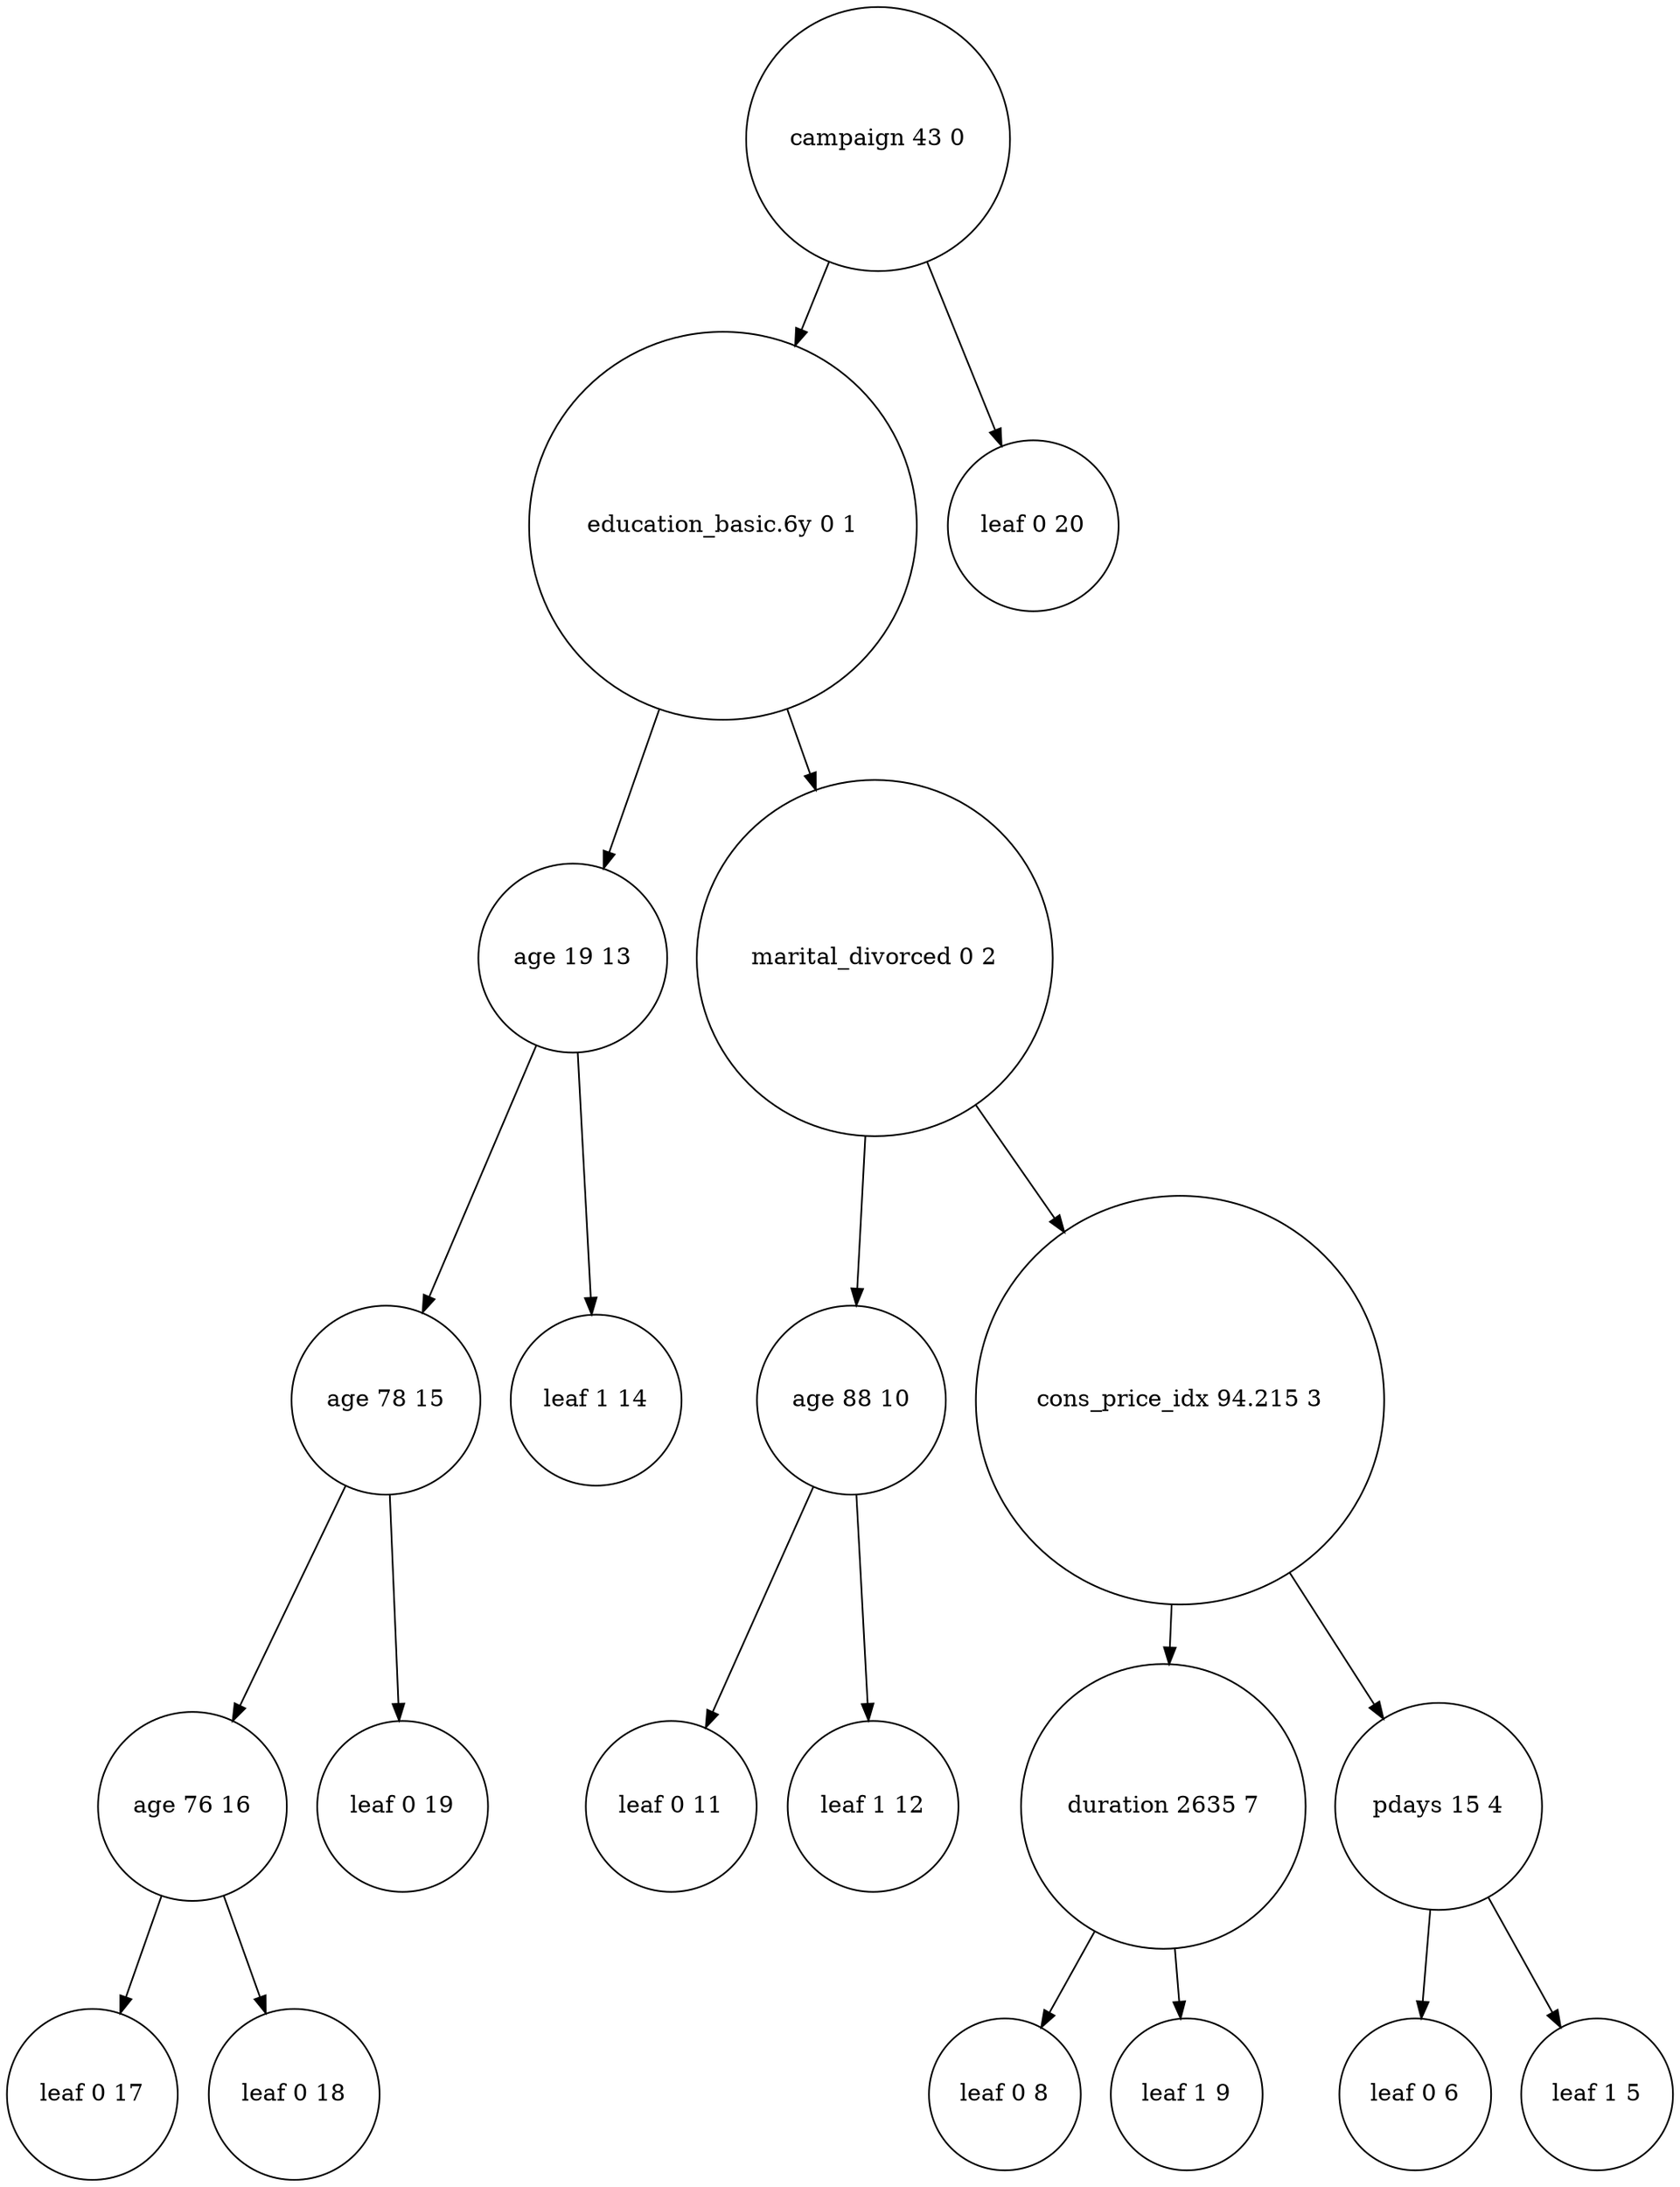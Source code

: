 digraph tree {
	"campaign 43 0" [label="campaign 43 0", shape=circle]
	"education_basic.6y 0 1" [label="education_basic.6y 0 1", shape=circle]
	"leaf 0 20" [label="leaf 0 20", shape=circle]
	"age 19 13" [label="age 19 13", shape=circle]
	"marital_divorced 0 2" [label="marital_divorced 0 2", shape=circle]
	"age 78 15" [label="age 78 15", shape=circle]
	"leaf 1 14" [label="leaf 1 14", shape=circle]
	"age 88 10" [label="age 88 10", shape=circle]
	"cons_price_idx 94.215 3" [label="cons_price_idx 94.215 3", shape=circle]
	"age 76 16" [label="age 76 16", shape=circle]
	"leaf 0 19" [label="leaf 0 19", shape=circle]
	"leaf 0 11" [label="leaf 0 11", shape=circle]
	"leaf 1 12" [label="leaf 1 12", shape=circle]
	"duration 2635 7" [label="duration 2635 7", shape=circle]
	"pdays 15 4" [label="pdays 15 4", shape=circle]
	"leaf 0 17" [label="leaf 0 17", shape=circle]
	"leaf 0 18" [label="leaf 0 18", shape=circle]
	"leaf 0 8" [label="leaf 0 8", shape=circle]
	"leaf 1 9" [label="leaf 1 9", shape=circle]
	"leaf 0 6" [label="leaf 0 6", shape=circle]
	"leaf 1 5" [label="leaf 1 5", shape=circle]

	"campaign 43 0" -> "education_basic.6y 0 1"
	"campaign 43 0" -> "leaf 0 20"
	"education_basic.6y 0 1" -> "marital_divorced 0 2"
	"education_basic.6y 0 1" -> "age 19 13"
	"age 19 13" -> "leaf 1 14"
	"age 19 13" -> "age 78 15"
	"marital_divorced 0 2" -> "cons_price_idx 94.215 3"
	"marital_divorced 0 2" -> "age 88 10"
	"age 78 15" -> "age 76 16"
	"age 78 15" -> "leaf 0 19"
	"age 88 10" -> "leaf 0 11"
	"age 88 10" -> "leaf 1 12"
	"cons_price_idx 94.215 3" -> "pdays 15 4"
	"cons_price_idx 94.215 3" -> "duration 2635 7"
	"age 76 16" -> "leaf 0 17"
	"age 76 16" -> "leaf 0 18"
	"duration 2635 7" -> "leaf 0 8"
	"duration 2635 7" -> "leaf 1 9"
	"pdays 15 4" -> "leaf 1 5"
	"pdays 15 4" -> "leaf 0 6"
}